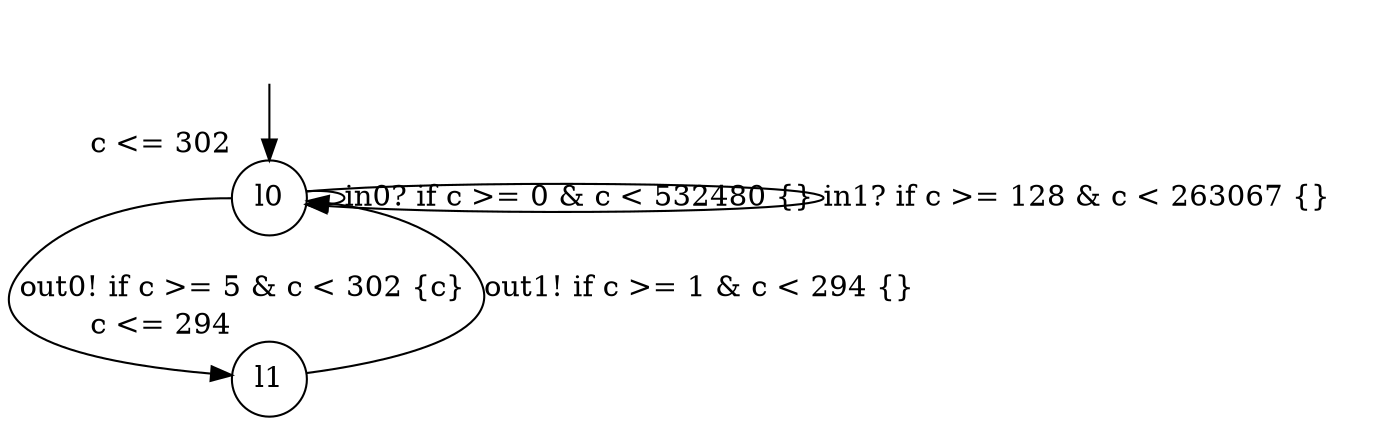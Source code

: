 digraph g {
__start0 [label="" shape="none"];
l0 [shape="circle" margin=0 label="l0", xlabel="c <= 302"];
l1 [shape="circle" margin=0 label="l1", xlabel="c <= 294"];
l0 -> l0 [label="in0? if c >= 0 & c < 532480 {} "];
l0 -> l0 [label="in1? if c >= 128 & c < 263067 {} "];
l0 -> l1 [label="out0! if c >= 5 & c < 302 {c} "];
l1 -> l0 [label="out1! if c >= 1 & c < 294 {} "];
__start0 -> l0;
}

